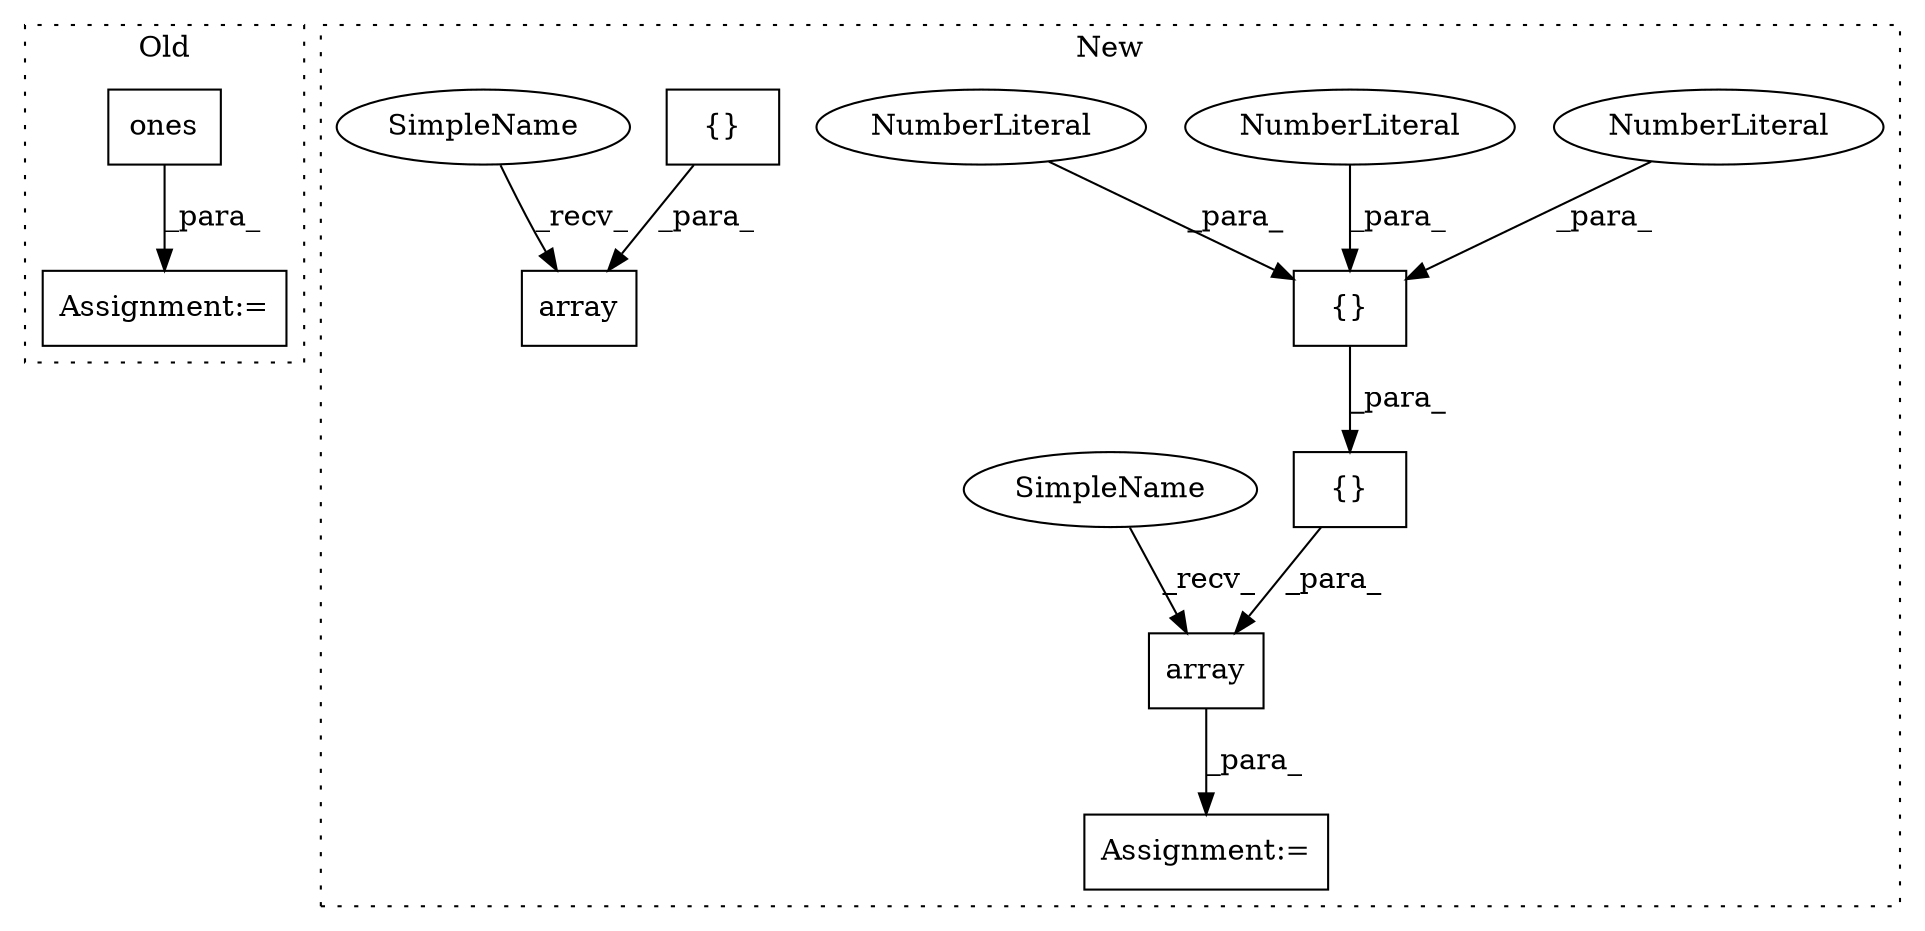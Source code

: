 digraph G {
subgraph cluster0 {
1 [label="ones" a="32" s="1946,1974" l="12,2" shape="box"];
4 [label="Assignment:=" a="7" s="1939" l="1" shape="box"];
label = "Old";
style="dotted";
}
subgraph cluster1 {
2 [label="array" a="32" s="1779,1825" l="6,1" shape="box"];
3 [label="Assignment:=" a="7" s="1772" l="1" shape="box"];
5 [label="{}" a="4" s="1797,1809" l="1,1" shape="box"];
6 [label="NumberLiteral" a="34" s="1808" l="1" shape="ellipse"];
7 [label="NumberLiteral" a="34" s="1800" l="1" shape="ellipse"];
8 [label="NumberLiteral" a="34" s="1806" l="1" shape="ellipse"];
9 [label="{}" a="4" s="1796,1824" l="1,1" shape="box"];
10 [label="array" a="32" s="2114,2174" l="6,1" shape="box"];
11 [label="{}" a="4" s="2131,2173" l="1,1" shape="box"];
12 [label="SimpleName" a="42" s="2108" l="5" shape="ellipse"];
13 [label="SimpleName" a="42" s="1773" l="5" shape="ellipse"];
label = "New";
style="dotted";
}
1 -> 4 [label="_para_"];
2 -> 3 [label="_para_"];
5 -> 9 [label="_para_"];
6 -> 5 [label="_para_"];
7 -> 5 [label="_para_"];
8 -> 5 [label="_para_"];
9 -> 2 [label="_para_"];
11 -> 10 [label="_para_"];
12 -> 10 [label="_recv_"];
13 -> 2 [label="_recv_"];
}